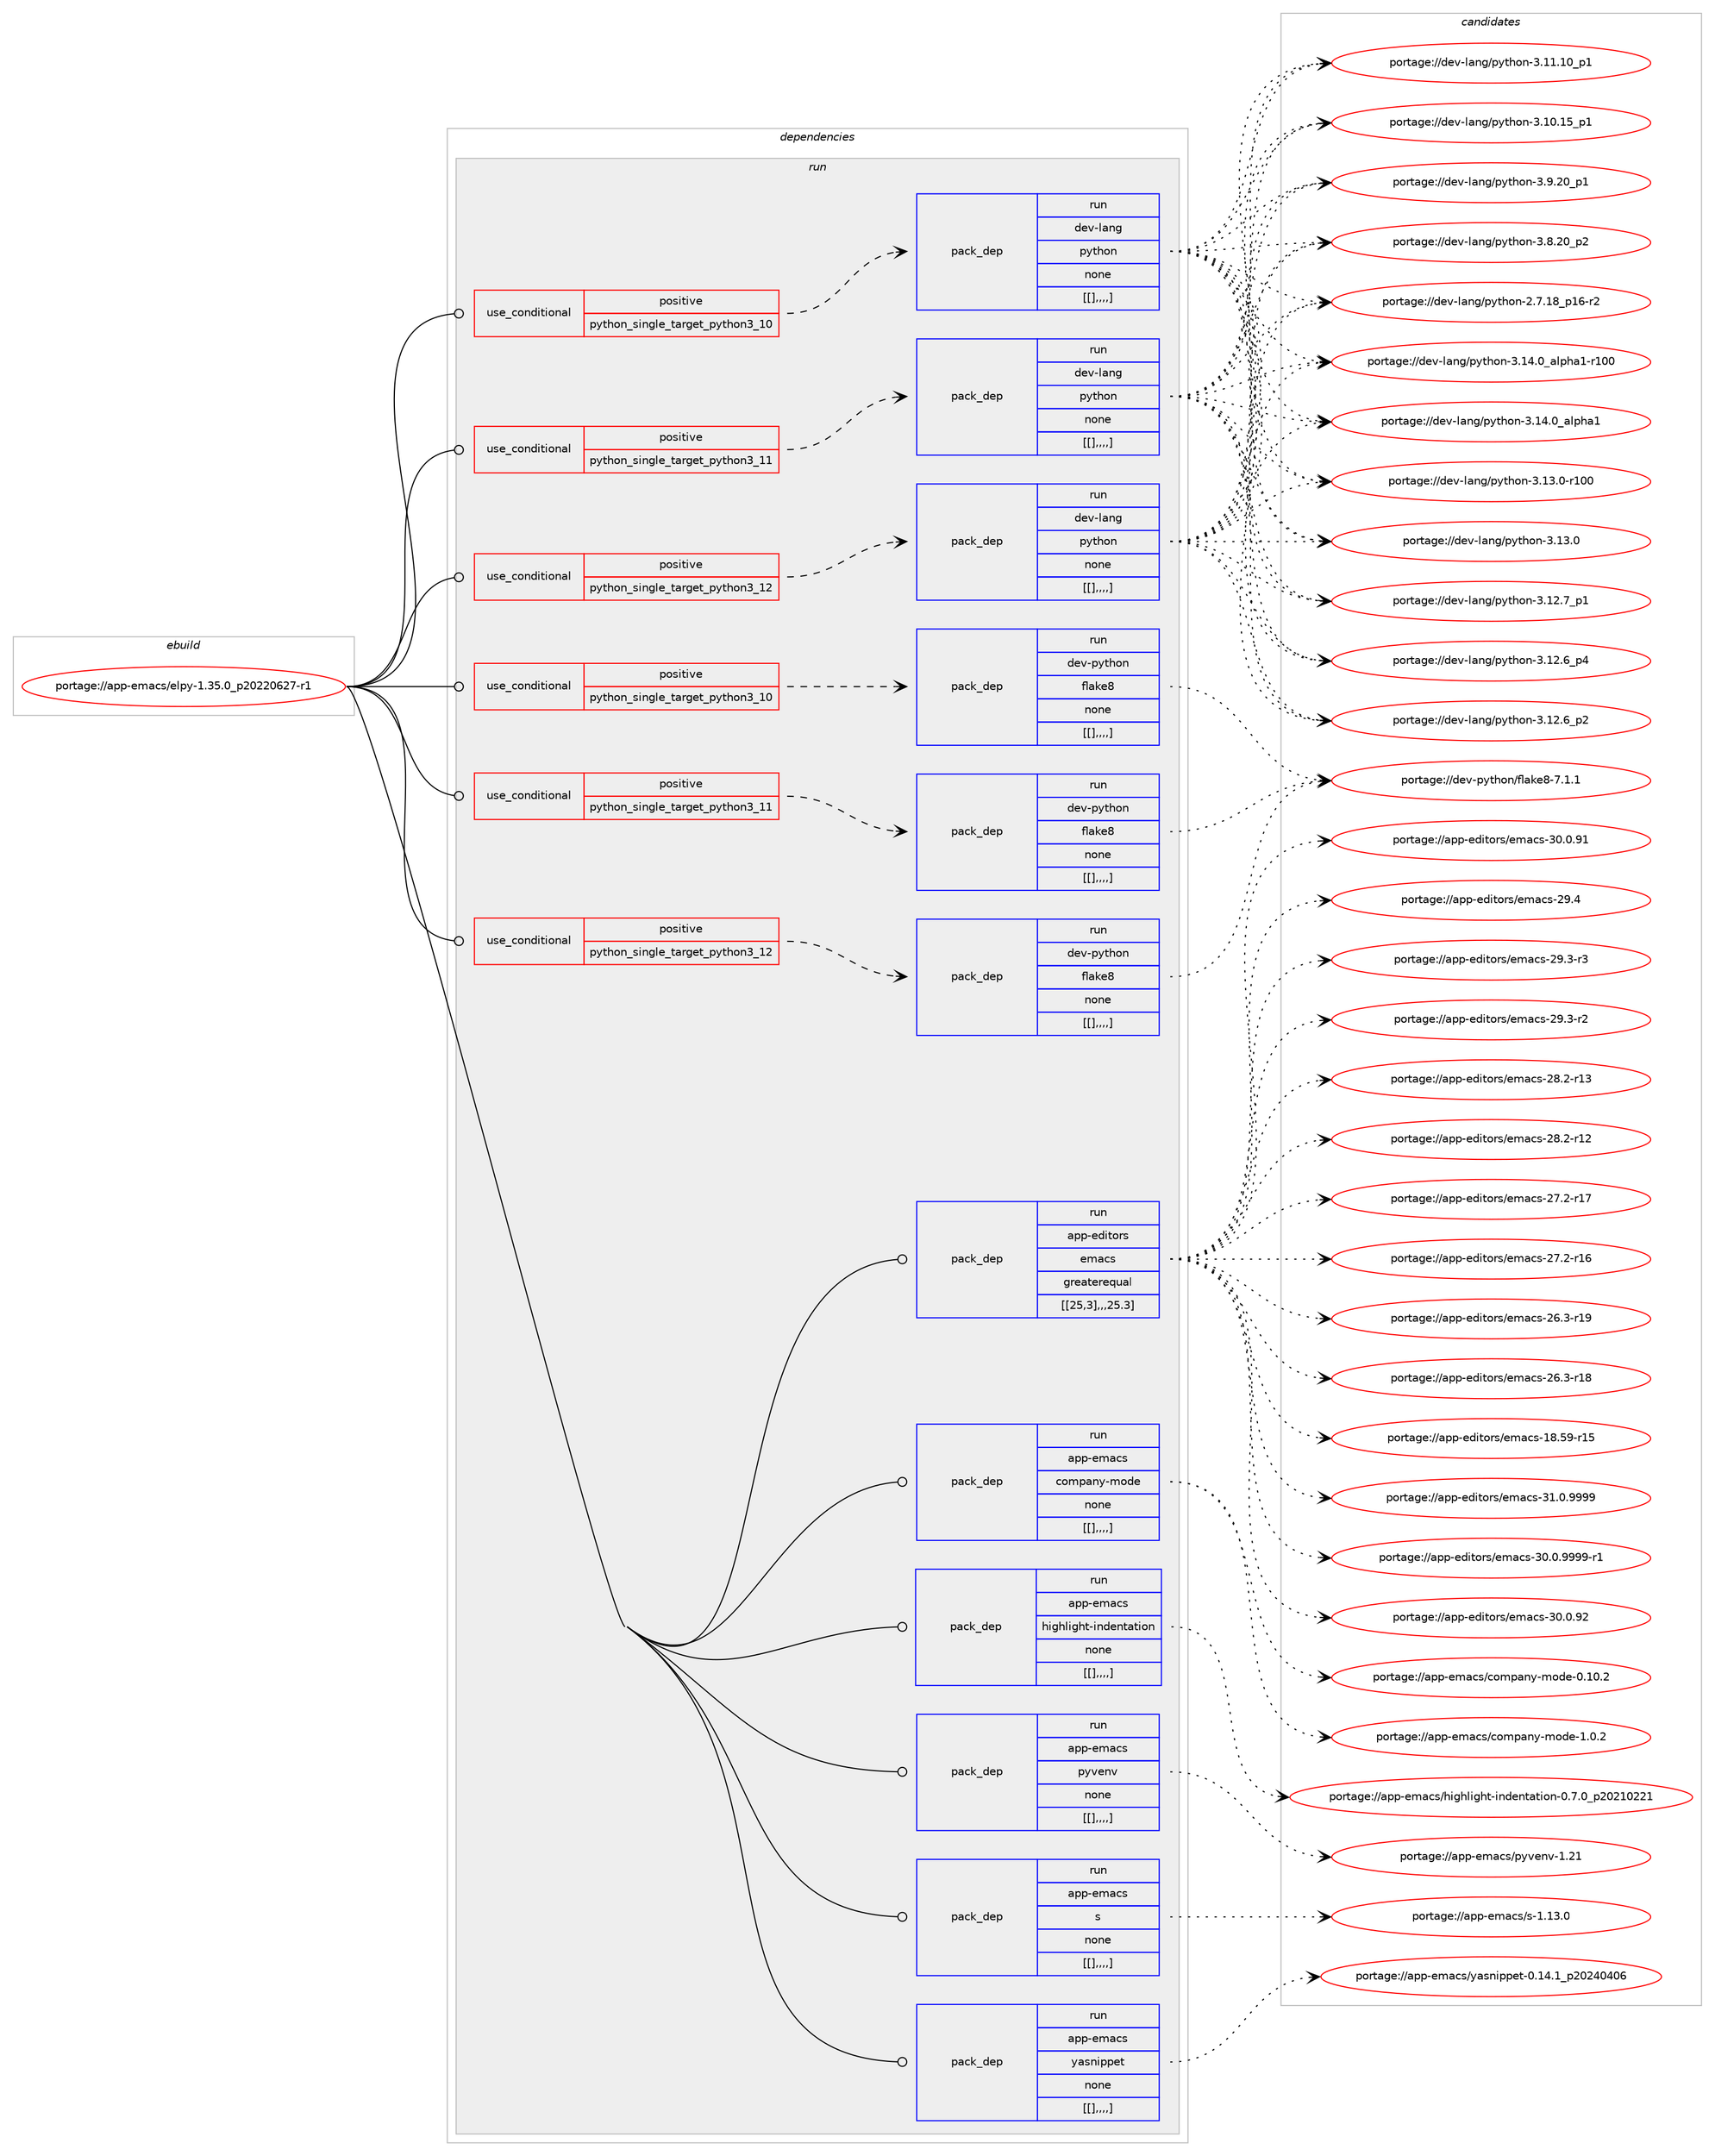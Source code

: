 digraph prolog {

# *************
# Graph options
# *************

newrank=true;
concentrate=true;
compound=true;
graph [rankdir=LR,fontname=Helvetica,fontsize=10,ranksep=1.5];#, ranksep=2.5, nodesep=0.2];
edge  [arrowhead=vee];
node  [fontname=Helvetica,fontsize=10];

# **********
# The ebuild
# **********

subgraph cluster_leftcol {
color=gray;
label=<<i>ebuild</i>>;
id [label="portage://app-emacs/elpy-1.35.0_p20220627-r1", color=red, width=4, href="../app-emacs/elpy-1.35.0_p20220627-r1.svg"];
}

# ****************
# The dependencies
# ****************

subgraph cluster_midcol {
color=gray;
label=<<i>dependencies</i>>;
subgraph cluster_compile {
fillcolor="#eeeeee";
style=filled;
label=<<i>compile</i>>;
}
subgraph cluster_compileandrun {
fillcolor="#eeeeee";
style=filled;
label=<<i>compile and run</i>>;
}
subgraph cluster_run {
fillcolor="#eeeeee";
style=filled;
label=<<i>run</i>>;
subgraph cond5981 {
dependency21824 [label=<<TABLE BORDER="0" CELLBORDER="1" CELLSPACING="0" CELLPADDING="4"><TR><TD ROWSPAN="3" CELLPADDING="10">use_conditional</TD></TR><TR><TD>positive</TD></TR><TR><TD>python_single_target_python3_10</TD></TR></TABLE>>, shape=none, color=red];
subgraph pack15692 {
dependency21866 [label=<<TABLE BORDER="0" CELLBORDER="1" CELLSPACING="0" CELLPADDING="4" WIDTH="220"><TR><TD ROWSPAN="6" CELLPADDING="30">pack_dep</TD></TR><TR><TD WIDTH="110">run</TD></TR><TR><TD>dev-lang</TD></TR><TR><TD>python</TD></TR><TR><TD>none</TD></TR><TR><TD>[[],,,,]</TD></TR></TABLE>>, shape=none, color=blue];
}
dependency21824:e -> dependency21866:w [weight=20,style="dashed",arrowhead="vee"];
}
id:e -> dependency21824:w [weight=20,style="solid",arrowhead="odot"];
subgraph cond6016 {
dependency21908 [label=<<TABLE BORDER="0" CELLBORDER="1" CELLSPACING="0" CELLPADDING="4"><TR><TD ROWSPAN="3" CELLPADDING="10">use_conditional</TD></TR><TR><TD>positive</TD></TR><TR><TD>python_single_target_python3_10</TD></TR></TABLE>>, shape=none, color=red];
subgraph pack15749 {
dependency21911 [label=<<TABLE BORDER="0" CELLBORDER="1" CELLSPACING="0" CELLPADDING="4" WIDTH="220"><TR><TD ROWSPAN="6" CELLPADDING="30">pack_dep</TD></TR><TR><TD WIDTH="110">run</TD></TR><TR><TD>dev-python</TD></TR><TR><TD>flake8</TD></TR><TR><TD>none</TD></TR><TR><TD>[[],,,,]</TD></TR></TABLE>>, shape=none, color=blue];
}
dependency21908:e -> dependency21911:w [weight=20,style="dashed",arrowhead="vee"];
}
id:e -> dependency21908:w [weight=20,style="solid",arrowhead="odot"];
subgraph cond6020 {
dependency21939 [label=<<TABLE BORDER="0" CELLBORDER="1" CELLSPACING="0" CELLPADDING="4"><TR><TD ROWSPAN="3" CELLPADDING="10">use_conditional</TD></TR><TR><TD>positive</TD></TR><TR><TD>python_single_target_python3_11</TD></TR></TABLE>>, shape=none, color=red];
subgraph pack15765 {
dependency21944 [label=<<TABLE BORDER="0" CELLBORDER="1" CELLSPACING="0" CELLPADDING="4" WIDTH="220"><TR><TD ROWSPAN="6" CELLPADDING="30">pack_dep</TD></TR><TR><TD WIDTH="110">run</TD></TR><TR><TD>dev-lang</TD></TR><TR><TD>python</TD></TR><TR><TD>none</TD></TR><TR><TD>[[],,,,]</TD></TR></TABLE>>, shape=none, color=blue];
}
dependency21939:e -> dependency21944:w [weight=20,style="dashed",arrowhead="vee"];
}
id:e -> dependency21939:w [weight=20,style="solid",arrowhead="odot"];
subgraph cond6038 {
dependency21985 [label=<<TABLE BORDER="0" CELLBORDER="1" CELLSPACING="0" CELLPADDING="4"><TR><TD ROWSPAN="3" CELLPADDING="10">use_conditional</TD></TR><TR><TD>positive</TD></TR><TR><TD>python_single_target_python3_11</TD></TR></TABLE>>, shape=none, color=red];
subgraph pack15799 {
dependency22028 [label=<<TABLE BORDER="0" CELLBORDER="1" CELLSPACING="0" CELLPADDING="4" WIDTH="220"><TR><TD ROWSPAN="6" CELLPADDING="30">pack_dep</TD></TR><TR><TD WIDTH="110">run</TD></TR><TR><TD>dev-python</TD></TR><TR><TD>flake8</TD></TR><TR><TD>none</TD></TR><TR><TD>[[],,,,]</TD></TR></TABLE>>, shape=none, color=blue];
}
dependency21985:e -> dependency22028:w [weight=20,style="dashed",arrowhead="vee"];
}
id:e -> dependency21985:w [weight=20,style="solid",arrowhead="odot"];
subgraph cond6070 {
dependency22088 [label=<<TABLE BORDER="0" CELLBORDER="1" CELLSPACING="0" CELLPADDING="4"><TR><TD ROWSPAN="3" CELLPADDING="10">use_conditional</TD></TR><TR><TD>positive</TD></TR><TR><TD>python_single_target_python3_12</TD></TR></TABLE>>, shape=none, color=red];
subgraph pack15899 {
dependency22133 [label=<<TABLE BORDER="0" CELLBORDER="1" CELLSPACING="0" CELLPADDING="4" WIDTH="220"><TR><TD ROWSPAN="6" CELLPADDING="30">pack_dep</TD></TR><TR><TD WIDTH="110">run</TD></TR><TR><TD>dev-lang</TD></TR><TR><TD>python</TD></TR><TR><TD>none</TD></TR><TR><TD>[[],,,,]</TD></TR></TABLE>>, shape=none, color=blue];
}
dependency22088:e -> dependency22133:w [weight=20,style="dashed",arrowhead="vee"];
}
id:e -> dependency22088:w [weight=20,style="solid",arrowhead="odot"];
subgraph cond6092 {
dependency22152 [label=<<TABLE BORDER="0" CELLBORDER="1" CELLSPACING="0" CELLPADDING="4"><TR><TD ROWSPAN="3" CELLPADDING="10">use_conditional</TD></TR><TR><TD>positive</TD></TR><TR><TD>python_single_target_python3_12</TD></TR></TABLE>>, shape=none, color=red];
subgraph pack15914 {
dependency22175 [label=<<TABLE BORDER="0" CELLBORDER="1" CELLSPACING="0" CELLPADDING="4" WIDTH="220"><TR><TD ROWSPAN="6" CELLPADDING="30">pack_dep</TD></TR><TR><TD WIDTH="110">run</TD></TR><TR><TD>dev-python</TD></TR><TR><TD>flake8</TD></TR><TR><TD>none</TD></TR><TR><TD>[[],,,,]</TD></TR></TABLE>>, shape=none, color=blue];
}
dependency22152:e -> dependency22175:w [weight=20,style="dashed",arrowhead="vee"];
}
id:e -> dependency22152:w [weight=20,style="solid",arrowhead="odot"];
subgraph pack15929 {
dependency22178 [label=<<TABLE BORDER="0" CELLBORDER="1" CELLSPACING="0" CELLPADDING="4" WIDTH="220"><TR><TD ROWSPAN="6" CELLPADDING="30">pack_dep</TD></TR><TR><TD WIDTH="110">run</TD></TR><TR><TD>app-editors</TD></TR><TR><TD>emacs</TD></TR><TR><TD>greaterequal</TD></TR><TR><TD>[[25,3],,,25.3]</TD></TR></TABLE>>, shape=none, color=blue];
}
id:e -> dependency22178:w [weight=20,style="solid",arrowhead="odot"];
subgraph pack15935 {
dependency22193 [label=<<TABLE BORDER="0" CELLBORDER="1" CELLSPACING="0" CELLPADDING="4" WIDTH="220"><TR><TD ROWSPAN="6" CELLPADDING="30">pack_dep</TD></TR><TR><TD WIDTH="110">run</TD></TR><TR><TD>app-emacs</TD></TR><TR><TD>company-mode</TD></TR><TR><TD>none</TD></TR><TR><TD>[[],,,,]</TD></TR></TABLE>>, shape=none, color=blue];
}
id:e -> dependency22193:w [weight=20,style="solid",arrowhead="odot"];
subgraph pack15952 {
dependency22213 [label=<<TABLE BORDER="0" CELLBORDER="1" CELLSPACING="0" CELLPADDING="4" WIDTH="220"><TR><TD ROWSPAN="6" CELLPADDING="30">pack_dep</TD></TR><TR><TD WIDTH="110">run</TD></TR><TR><TD>app-emacs</TD></TR><TR><TD>highlight-indentation</TD></TR><TR><TD>none</TD></TR><TR><TD>[[],,,,]</TD></TR></TABLE>>, shape=none, color=blue];
}
id:e -> dependency22213:w [weight=20,style="solid",arrowhead="odot"];
subgraph pack15961 {
dependency22219 [label=<<TABLE BORDER="0" CELLBORDER="1" CELLSPACING="0" CELLPADDING="4" WIDTH="220"><TR><TD ROWSPAN="6" CELLPADDING="30">pack_dep</TD></TR><TR><TD WIDTH="110">run</TD></TR><TR><TD>app-emacs</TD></TR><TR><TD>pyvenv</TD></TR><TR><TD>none</TD></TR><TR><TD>[[],,,,]</TD></TR></TABLE>>, shape=none, color=blue];
}
id:e -> dependency22219:w [weight=20,style="solid",arrowhead="odot"];
subgraph pack15967 {
dependency22248 [label=<<TABLE BORDER="0" CELLBORDER="1" CELLSPACING="0" CELLPADDING="4" WIDTH="220"><TR><TD ROWSPAN="6" CELLPADDING="30">pack_dep</TD></TR><TR><TD WIDTH="110">run</TD></TR><TR><TD>app-emacs</TD></TR><TR><TD>s</TD></TR><TR><TD>none</TD></TR><TR><TD>[[],,,,]</TD></TR></TABLE>>, shape=none, color=blue];
}
id:e -> dependency22248:w [weight=20,style="solid",arrowhead="odot"];
subgraph pack16011 {
dependency22296 [label=<<TABLE BORDER="0" CELLBORDER="1" CELLSPACING="0" CELLPADDING="4" WIDTH="220"><TR><TD ROWSPAN="6" CELLPADDING="30">pack_dep</TD></TR><TR><TD WIDTH="110">run</TD></TR><TR><TD>app-emacs</TD></TR><TR><TD>yasnippet</TD></TR><TR><TD>none</TD></TR><TR><TD>[[],,,,]</TD></TR></TABLE>>, shape=none, color=blue];
}
id:e -> dependency22296:w [weight=20,style="solid",arrowhead="odot"];
}
}

# **************
# The candidates
# **************

subgraph cluster_choices {
rank=same;
color=gray;
label=<<i>candidates</i>>;

subgraph choice14504 {
color=black;
nodesep=1;
choice100101118451089711010347112121116104111110455146495246489597108112104974945114494848 [label="portage://dev-lang/python-3.14.0_alpha1-r100", color=red, width=4,href="../dev-lang/python-3.14.0_alpha1-r100.svg"];
choice1001011184510897110103471121211161041111104551464952464895971081121049749 [label="portage://dev-lang/python-3.14.0_alpha1", color=red, width=4,href="../dev-lang/python-3.14.0_alpha1.svg"];
choice1001011184510897110103471121211161041111104551464951464845114494848 [label="portage://dev-lang/python-3.13.0-r100", color=red, width=4,href="../dev-lang/python-3.13.0-r100.svg"];
choice10010111845108971101034711212111610411111045514649514648 [label="portage://dev-lang/python-3.13.0", color=red, width=4,href="../dev-lang/python-3.13.0.svg"];
choice100101118451089711010347112121116104111110455146495046559511249 [label="portage://dev-lang/python-3.12.7_p1", color=red, width=4,href="../dev-lang/python-3.12.7_p1.svg"];
choice100101118451089711010347112121116104111110455146495046549511252 [label="portage://dev-lang/python-3.12.6_p4", color=red, width=4,href="../dev-lang/python-3.12.6_p4.svg"];
choice100101118451089711010347112121116104111110455146495046549511250 [label="portage://dev-lang/python-3.12.6_p2", color=red, width=4,href="../dev-lang/python-3.12.6_p2.svg"];
choice10010111845108971101034711212111610411111045514649494649489511249 [label="portage://dev-lang/python-3.11.10_p1", color=red, width=4,href="../dev-lang/python-3.11.10_p1.svg"];
choice10010111845108971101034711212111610411111045514649484649539511249 [label="portage://dev-lang/python-3.10.15_p1", color=red, width=4,href="../dev-lang/python-3.10.15_p1.svg"];
choice100101118451089711010347112121116104111110455146574650489511249 [label="portage://dev-lang/python-3.9.20_p1", color=red, width=4,href="../dev-lang/python-3.9.20_p1.svg"];
choice100101118451089711010347112121116104111110455146564650489511250 [label="portage://dev-lang/python-3.8.20_p2", color=red, width=4,href="../dev-lang/python-3.8.20_p2.svg"];
choice100101118451089711010347112121116104111110455046554649569511249544511450 [label="portage://dev-lang/python-2.7.18_p16-r2", color=red, width=4,href="../dev-lang/python-2.7.18_p16-r2.svg"];
dependency21866:e -> choice100101118451089711010347112121116104111110455146495246489597108112104974945114494848:w [style=dotted,weight="100"];
dependency21866:e -> choice1001011184510897110103471121211161041111104551464952464895971081121049749:w [style=dotted,weight="100"];
dependency21866:e -> choice1001011184510897110103471121211161041111104551464951464845114494848:w [style=dotted,weight="100"];
dependency21866:e -> choice10010111845108971101034711212111610411111045514649514648:w [style=dotted,weight="100"];
dependency21866:e -> choice100101118451089711010347112121116104111110455146495046559511249:w [style=dotted,weight="100"];
dependency21866:e -> choice100101118451089711010347112121116104111110455146495046549511252:w [style=dotted,weight="100"];
dependency21866:e -> choice100101118451089711010347112121116104111110455146495046549511250:w [style=dotted,weight="100"];
dependency21866:e -> choice10010111845108971101034711212111610411111045514649494649489511249:w [style=dotted,weight="100"];
dependency21866:e -> choice10010111845108971101034711212111610411111045514649484649539511249:w [style=dotted,weight="100"];
dependency21866:e -> choice100101118451089711010347112121116104111110455146574650489511249:w [style=dotted,weight="100"];
dependency21866:e -> choice100101118451089711010347112121116104111110455146564650489511250:w [style=dotted,weight="100"];
dependency21866:e -> choice100101118451089711010347112121116104111110455046554649569511249544511450:w [style=dotted,weight="100"];
}
subgraph choice14520 {
color=black;
nodesep=1;
choice10010111845112121116104111110471021089710710156455546494649 [label="portage://dev-python/flake8-7.1.1", color=red, width=4,href="../dev-python/flake8-7.1.1.svg"];
dependency21911:e -> choice10010111845112121116104111110471021089710710156455546494649:w [style=dotted,weight="100"];
}
subgraph choice14542 {
color=black;
nodesep=1;
choice100101118451089711010347112121116104111110455146495246489597108112104974945114494848 [label="portage://dev-lang/python-3.14.0_alpha1-r100", color=red, width=4,href="../dev-lang/python-3.14.0_alpha1-r100.svg"];
choice1001011184510897110103471121211161041111104551464952464895971081121049749 [label="portage://dev-lang/python-3.14.0_alpha1", color=red, width=4,href="../dev-lang/python-3.14.0_alpha1.svg"];
choice1001011184510897110103471121211161041111104551464951464845114494848 [label="portage://dev-lang/python-3.13.0-r100", color=red, width=4,href="../dev-lang/python-3.13.0-r100.svg"];
choice10010111845108971101034711212111610411111045514649514648 [label="portage://dev-lang/python-3.13.0", color=red, width=4,href="../dev-lang/python-3.13.0.svg"];
choice100101118451089711010347112121116104111110455146495046559511249 [label="portage://dev-lang/python-3.12.7_p1", color=red, width=4,href="../dev-lang/python-3.12.7_p1.svg"];
choice100101118451089711010347112121116104111110455146495046549511252 [label="portage://dev-lang/python-3.12.6_p4", color=red, width=4,href="../dev-lang/python-3.12.6_p4.svg"];
choice100101118451089711010347112121116104111110455146495046549511250 [label="portage://dev-lang/python-3.12.6_p2", color=red, width=4,href="../dev-lang/python-3.12.6_p2.svg"];
choice10010111845108971101034711212111610411111045514649494649489511249 [label="portage://dev-lang/python-3.11.10_p1", color=red, width=4,href="../dev-lang/python-3.11.10_p1.svg"];
choice10010111845108971101034711212111610411111045514649484649539511249 [label="portage://dev-lang/python-3.10.15_p1", color=red, width=4,href="../dev-lang/python-3.10.15_p1.svg"];
choice100101118451089711010347112121116104111110455146574650489511249 [label="portage://dev-lang/python-3.9.20_p1", color=red, width=4,href="../dev-lang/python-3.9.20_p1.svg"];
choice100101118451089711010347112121116104111110455146564650489511250 [label="portage://dev-lang/python-3.8.20_p2", color=red, width=4,href="../dev-lang/python-3.8.20_p2.svg"];
choice100101118451089711010347112121116104111110455046554649569511249544511450 [label="portage://dev-lang/python-2.7.18_p16-r2", color=red, width=4,href="../dev-lang/python-2.7.18_p16-r2.svg"];
dependency21944:e -> choice100101118451089711010347112121116104111110455146495246489597108112104974945114494848:w [style=dotted,weight="100"];
dependency21944:e -> choice1001011184510897110103471121211161041111104551464952464895971081121049749:w [style=dotted,weight="100"];
dependency21944:e -> choice1001011184510897110103471121211161041111104551464951464845114494848:w [style=dotted,weight="100"];
dependency21944:e -> choice10010111845108971101034711212111610411111045514649514648:w [style=dotted,weight="100"];
dependency21944:e -> choice100101118451089711010347112121116104111110455146495046559511249:w [style=dotted,weight="100"];
dependency21944:e -> choice100101118451089711010347112121116104111110455146495046549511252:w [style=dotted,weight="100"];
dependency21944:e -> choice100101118451089711010347112121116104111110455146495046549511250:w [style=dotted,weight="100"];
dependency21944:e -> choice10010111845108971101034711212111610411111045514649494649489511249:w [style=dotted,weight="100"];
dependency21944:e -> choice10010111845108971101034711212111610411111045514649484649539511249:w [style=dotted,weight="100"];
dependency21944:e -> choice100101118451089711010347112121116104111110455146574650489511249:w [style=dotted,weight="100"];
dependency21944:e -> choice100101118451089711010347112121116104111110455146564650489511250:w [style=dotted,weight="100"];
dependency21944:e -> choice100101118451089711010347112121116104111110455046554649569511249544511450:w [style=dotted,weight="100"];
}
subgraph choice14568 {
color=black;
nodesep=1;
choice10010111845112121116104111110471021089710710156455546494649 [label="portage://dev-python/flake8-7.1.1", color=red, width=4,href="../dev-python/flake8-7.1.1.svg"];
dependency22028:e -> choice10010111845112121116104111110471021089710710156455546494649:w [style=dotted,weight="100"];
}
subgraph choice14581 {
color=black;
nodesep=1;
choice100101118451089711010347112121116104111110455146495246489597108112104974945114494848 [label="portage://dev-lang/python-3.14.0_alpha1-r100", color=red, width=4,href="../dev-lang/python-3.14.0_alpha1-r100.svg"];
choice1001011184510897110103471121211161041111104551464952464895971081121049749 [label="portage://dev-lang/python-3.14.0_alpha1", color=red, width=4,href="../dev-lang/python-3.14.0_alpha1.svg"];
choice1001011184510897110103471121211161041111104551464951464845114494848 [label="portage://dev-lang/python-3.13.0-r100", color=red, width=4,href="../dev-lang/python-3.13.0-r100.svg"];
choice10010111845108971101034711212111610411111045514649514648 [label="portage://dev-lang/python-3.13.0", color=red, width=4,href="../dev-lang/python-3.13.0.svg"];
choice100101118451089711010347112121116104111110455146495046559511249 [label="portage://dev-lang/python-3.12.7_p1", color=red, width=4,href="../dev-lang/python-3.12.7_p1.svg"];
choice100101118451089711010347112121116104111110455146495046549511252 [label="portage://dev-lang/python-3.12.6_p4", color=red, width=4,href="../dev-lang/python-3.12.6_p4.svg"];
choice100101118451089711010347112121116104111110455146495046549511250 [label="portage://dev-lang/python-3.12.6_p2", color=red, width=4,href="../dev-lang/python-3.12.6_p2.svg"];
choice10010111845108971101034711212111610411111045514649494649489511249 [label="portage://dev-lang/python-3.11.10_p1", color=red, width=4,href="../dev-lang/python-3.11.10_p1.svg"];
choice10010111845108971101034711212111610411111045514649484649539511249 [label="portage://dev-lang/python-3.10.15_p1", color=red, width=4,href="../dev-lang/python-3.10.15_p1.svg"];
choice100101118451089711010347112121116104111110455146574650489511249 [label="portage://dev-lang/python-3.9.20_p1", color=red, width=4,href="../dev-lang/python-3.9.20_p1.svg"];
choice100101118451089711010347112121116104111110455146564650489511250 [label="portage://dev-lang/python-3.8.20_p2", color=red, width=4,href="../dev-lang/python-3.8.20_p2.svg"];
choice100101118451089711010347112121116104111110455046554649569511249544511450 [label="portage://dev-lang/python-2.7.18_p16-r2", color=red, width=4,href="../dev-lang/python-2.7.18_p16-r2.svg"];
dependency22133:e -> choice100101118451089711010347112121116104111110455146495246489597108112104974945114494848:w [style=dotted,weight="100"];
dependency22133:e -> choice1001011184510897110103471121211161041111104551464952464895971081121049749:w [style=dotted,weight="100"];
dependency22133:e -> choice1001011184510897110103471121211161041111104551464951464845114494848:w [style=dotted,weight="100"];
dependency22133:e -> choice10010111845108971101034711212111610411111045514649514648:w [style=dotted,weight="100"];
dependency22133:e -> choice100101118451089711010347112121116104111110455146495046559511249:w [style=dotted,weight="100"];
dependency22133:e -> choice100101118451089711010347112121116104111110455146495046549511252:w [style=dotted,weight="100"];
dependency22133:e -> choice100101118451089711010347112121116104111110455146495046549511250:w [style=dotted,weight="100"];
dependency22133:e -> choice10010111845108971101034711212111610411111045514649494649489511249:w [style=dotted,weight="100"];
dependency22133:e -> choice10010111845108971101034711212111610411111045514649484649539511249:w [style=dotted,weight="100"];
dependency22133:e -> choice100101118451089711010347112121116104111110455146574650489511249:w [style=dotted,weight="100"];
dependency22133:e -> choice100101118451089711010347112121116104111110455146564650489511250:w [style=dotted,weight="100"];
dependency22133:e -> choice100101118451089711010347112121116104111110455046554649569511249544511450:w [style=dotted,weight="100"];
}
subgraph choice14604 {
color=black;
nodesep=1;
choice10010111845112121116104111110471021089710710156455546494649 [label="portage://dev-python/flake8-7.1.1", color=red, width=4,href="../dev-python/flake8-7.1.1.svg"];
dependency22175:e -> choice10010111845112121116104111110471021089710710156455546494649:w [style=dotted,weight="100"];
}
subgraph choice14639 {
color=black;
nodesep=1;
choice971121124510110010511611111411547101109979911545514946484657575757 [label="portage://app-editors/emacs-31.0.9999", color=red, width=4,href="../app-editors/emacs-31.0.9999.svg"];
choice9711211245101100105116111114115471011099799115455148464846575757574511449 [label="portage://app-editors/emacs-30.0.9999-r1", color=red, width=4,href="../app-editors/emacs-30.0.9999-r1.svg"];
choice97112112451011001051161111141154710110997991154551484648465750 [label="portage://app-editors/emacs-30.0.92", color=red, width=4,href="../app-editors/emacs-30.0.92.svg"];
choice97112112451011001051161111141154710110997991154551484648465749 [label="portage://app-editors/emacs-30.0.91", color=red, width=4,href="../app-editors/emacs-30.0.91.svg"];
choice97112112451011001051161111141154710110997991154550574652 [label="portage://app-editors/emacs-29.4", color=red, width=4,href="../app-editors/emacs-29.4.svg"];
choice971121124510110010511611111411547101109979911545505746514511451 [label="portage://app-editors/emacs-29.3-r3", color=red, width=4,href="../app-editors/emacs-29.3-r3.svg"];
choice971121124510110010511611111411547101109979911545505746514511450 [label="portage://app-editors/emacs-29.3-r2", color=red, width=4,href="../app-editors/emacs-29.3-r2.svg"];
choice97112112451011001051161111141154710110997991154550564650451144951 [label="portage://app-editors/emacs-28.2-r13", color=red, width=4,href="../app-editors/emacs-28.2-r13.svg"];
choice97112112451011001051161111141154710110997991154550564650451144950 [label="portage://app-editors/emacs-28.2-r12", color=red, width=4,href="../app-editors/emacs-28.2-r12.svg"];
choice97112112451011001051161111141154710110997991154550554650451144955 [label="portage://app-editors/emacs-27.2-r17", color=red, width=4,href="../app-editors/emacs-27.2-r17.svg"];
choice97112112451011001051161111141154710110997991154550554650451144954 [label="portage://app-editors/emacs-27.2-r16", color=red, width=4,href="../app-editors/emacs-27.2-r16.svg"];
choice97112112451011001051161111141154710110997991154550544651451144957 [label="portage://app-editors/emacs-26.3-r19", color=red, width=4,href="../app-editors/emacs-26.3-r19.svg"];
choice97112112451011001051161111141154710110997991154550544651451144956 [label="portage://app-editors/emacs-26.3-r18", color=red, width=4,href="../app-editors/emacs-26.3-r18.svg"];
choice9711211245101100105116111114115471011099799115454956465357451144953 [label="portage://app-editors/emacs-18.59-r15", color=red, width=4,href="../app-editors/emacs-18.59-r15.svg"];
dependency22178:e -> choice971121124510110010511611111411547101109979911545514946484657575757:w [style=dotted,weight="100"];
dependency22178:e -> choice9711211245101100105116111114115471011099799115455148464846575757574511449:w [style=dotted,weight="100"];
dependency22178:e -> choice97112112451011001051161111141154710110997991154551484648465750:w [style=dotted,weight="100"];
dependency22178:e -> choice97112112451011001051161111141154710110997991154551484648465749:w [style=dotted,weight="100"];
dependency22178:e -> choice97112112451011001051161111141154710110997991154550574652:w [style=dotted,weight="100"];
dependency22178:e -> choice971121124510110010511611111411547101109979911545505746514511451:w [style=dotted,weight="100"];
dependency22178:e -> choice971121124510110010511611111411547101109979911545505746514511450:w [style=dotted,weight="100"];
dependency22178:e -> choice97112112451011001051161111141154710110997991154550564650451144951:w [style=dotted,weight="100"];
dependency22178:e -> choice97112112451011001051161111141154710110997991154550564650451144950:w [style=dotted,weight="100"];
dependency22178:e -> choice97112112451011001051161111141154710110997991154550554650451144955:w [style=dotted,weight="100"];
dependency22178:e -> choice97112112451011001051161111141154710110997991154550554650451144954:w [style=dotted,weight="100"];
dependency22178:e -> choice97112112451011001051161111141154710110997991154550544651451144957:w [style=dotted,weight="100"];
dependency22178:e -> choice97112112451011001051161111141154710110997991154550544651451144956:w [style=dotted,weight="100"];
dependency22178:e -> choice9711211245101100105116111114115471011099799115454956465357451144953:w [style=dotted,weight="100"];
}
subgraph choice14692 {
color=black;
nodesep=1;
choice9711211245101109979911547991111091129711012145109111100101454946484650 [label="portage://app-emacs/company-mode-1.0.2", color=red, width=4,href="../app-emacs/company-mode-1.0.2.svg"];
choice971121124510110997991154799111109112971101214510911110010145484649484650 [label="portage://app-emacs/company-mode-0.10.2", color=red, width=4,href="../app-emacs/company-mode-0.10.2.svg"];
dependency22193:e -> choice9711211245101109979911547991111091129711012145109111100101454946484650:w [style=dotted,weight="100"];
dependency22193:e -> choice971121124510110997991154799111109112971101214510911110010145484649484650:w [style=dotted,weight="100"];
}
subgraph choice14694 {
color=black;
nodesep=1;
choice97112112451011099799115471041051031041081051031041164510511010010111011697116105111110454846554648951125048504948505049 [label="portage://app-emacs/highlight-indentation-0.7.0_p20210221", color=red, width=4,href="../app-emacs/highlight-indentation-0.7.0_p20210221.svg"];
dependency22213:e -> choice97112112451011099799115471041051031041081051031041164510511010010111011697116105111110454846554648951125048504948505049:w [style=dotted,weight="100"];
}
subgraph choice14708 {
color=black;
nodesep=1;
choice97112112451011099799115471121211181011101184549465049 [label="portage://app-emacs/pyvenv-1.21", color=red, width=4,href="../app-emacs/pyvenv-1.21.svg"];
dependency22219:e -> choice97112112451011099799115471121211181011101184549465049:w [style=dotted,weight="100"];
}
subgraph choice14710 {
color=black;
nodesep=1;
choice971121124510110997991154711545494649514648 [label="portage://app-emacs/s-1.13.0", color=red, width=4,href="../app-emacs/s-1.13.0.svg"];
dependency22248:e -> choice971121124510110997991154711545494649514648:w [style=dotted,weight="100"];
}
subgraph choice14731 {
color=black;
nodesep=1;
choice97112112451011099799115471219711511010511211210111645484649524649951125048505248524854 [label="portage://app-emacs/yasnippet-0.14.1_p20240406", color=red, width=4,href="../app-emacs/yasnippet-0.14.1_p20240406.svg"];
dependency22296:e -> choice97112112451011099799115471219711511010511211210111645484649524649951125048505248524854:w [style=dotted,weight="100"];
}
}

}
